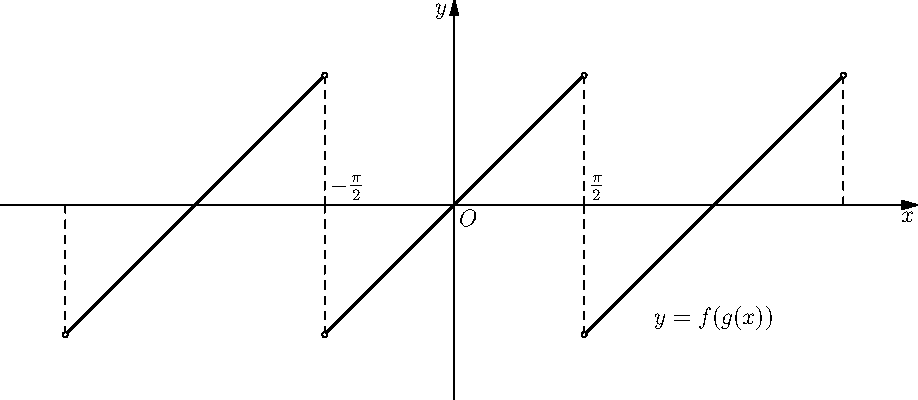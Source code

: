 size(0,200);
import graph;
real a=pi/2;
pair A=(a,a);
pair B=-A;
path p=A--B;
draw(p^^shift(2a)*p^^shift(-2a)*p,linewidth(1));

path q=(-a,a)--(-a,0);
draw(q^^shift(2a)*q^^shift(4a)*q,dashed);

path r=(-3a,-a)--(-3a,0);
draw(r^^shift(2a)*r^^shift(4a)*r,dashed);

dot(A,UnFill);
dot(shift(-2a)*A,UnFill);
dot(shift(2a)*A,UnFill);
dot(B,UnFill);
dot(shift(-2a)*B,UnFill);
dot(shift(2a)*B,UnFill);
label("$O$",(0,0),SE);
label("$\frac{\mathrm{\pi}}{2}$",a,NE);
label("$-\frac{\mathrm{\pi}}{2}$",-a,NE);
label("$y=f(g(x))$",(1.5a,-a),NE);
xlimits(-3.5a,3.5a);
ylimits(-1.5a,1.5a);

axes("$x$","$y$",Arrow());

